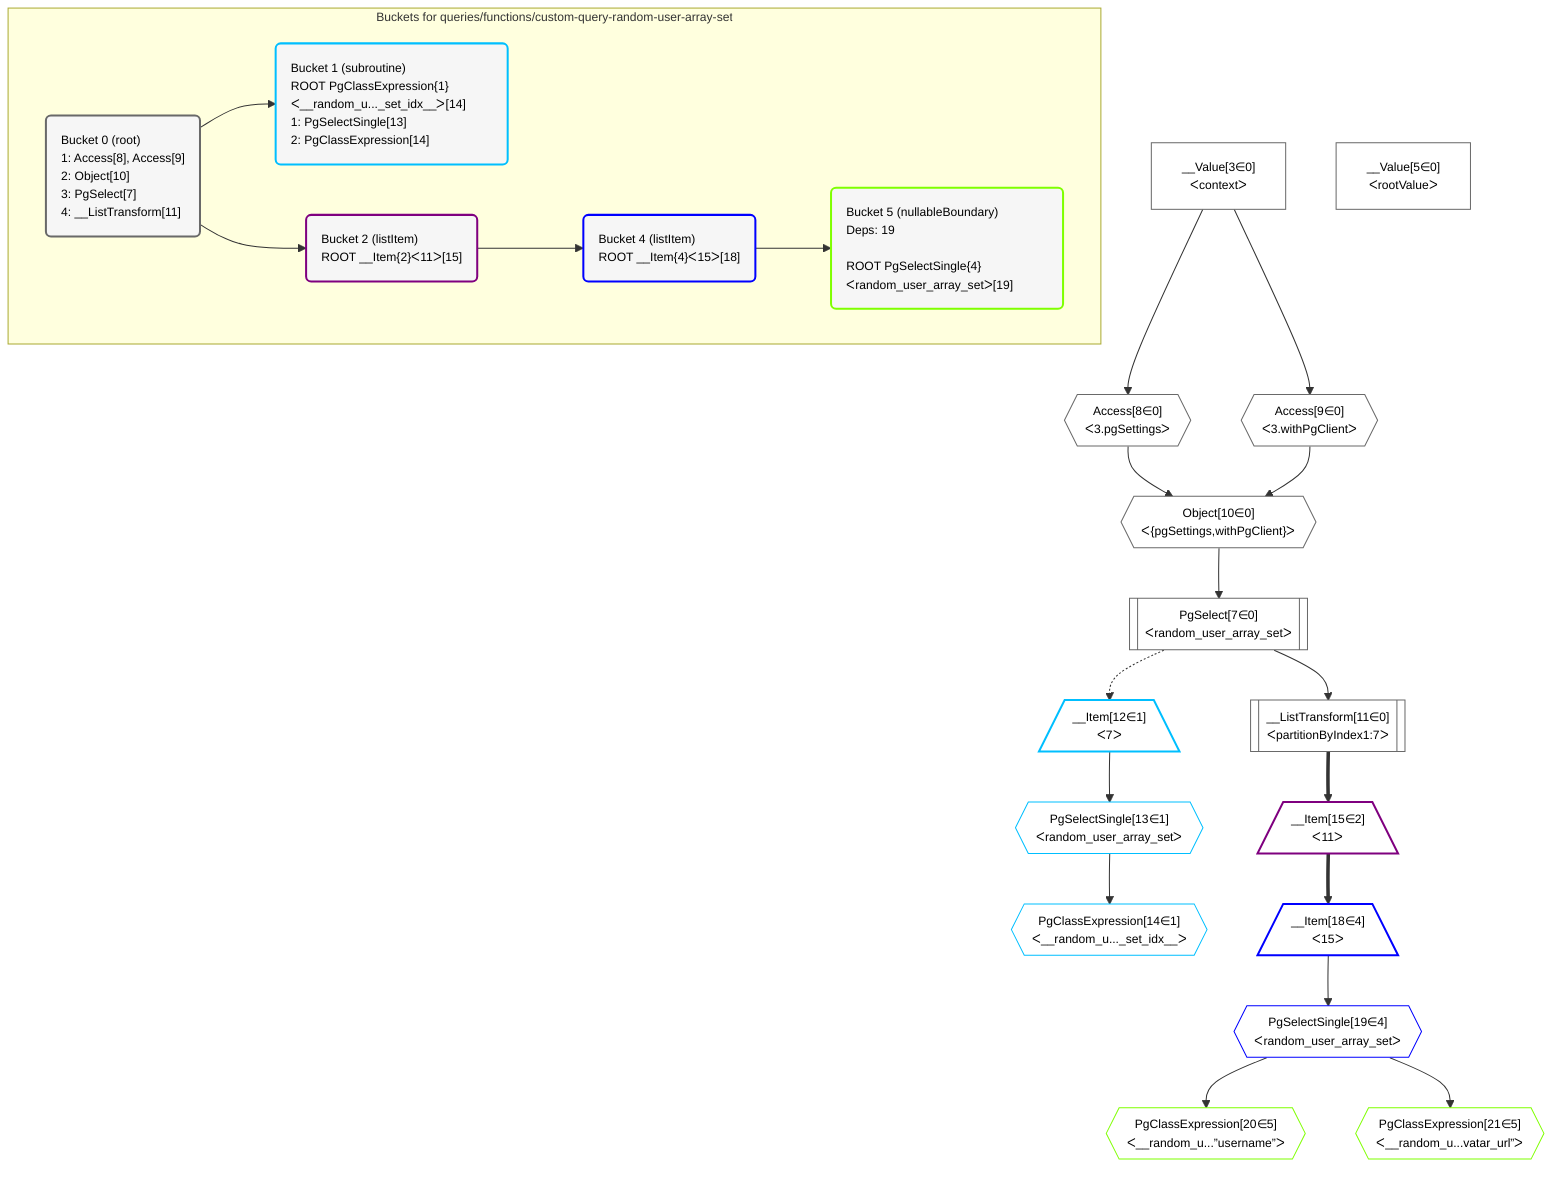 %%{init: {'themeVariables': { 'fontSize': '12px'}}}%%
graph TD
    classDef path fill:#eee,stroke:#000,color:#000
    classDef plan fill:#fff,stroke-width:1px,color:#000
    classDef itemplan fill:#fff,stroke-width:2px,color:#000
    classDef unbatchedplan fill:#dff,stroke-width:1px,color:#000
    classDef sideeffectplan fill:#fcc,stroke-width:2px,color:#000
    classDef bucket fill:#f6f6f6,color:#000,stroke-width:2px,text-align:left


    %% define steps
    __Value3["__Value[3∈0]<br />ᐸcontextᐳ"]:::plan
    __Value5["__Value[5∈0]<br />ᐸrootValueᐳ"]:::plan
    Access8{{"Access[8∈0]<br />ᐸ3.pgSettingsᐳ"}}:::plan
    Access9{{"Access[9∈0]<br />ᐸ3.withPgClientᐳ"}}:::plan
    Object10{{"Object[10∈0]<br />ᐸ{pgSettings,withPgClient}ᐳ"}}:::plan
    PgSelect7[["PgSelect[7∈0]<br />ᐸrandom_user_array_setᐳ"]]:::plan
    __ListTransform11[["__ListTransform[11∈0]<br />ᐸpartitionByIndex1:7ᐳ"]]:::plan
    __Item12[/"__Item[12∈1]<br />ᐸ7ᐳ"\]:::itemplan
    PgSelectSingle13{{"PgSelectSingle[13∈1]<br />ᐸrandom_user_array_setᐳ"}}:::plan
    PgClassExpression14{{"PgClassExpression[14∈1]<br />ᐸ__random_u..._set_idx__ᐳ"}}:::plan
    __Item15[/"__Item[15∈2]<br />ᐸ11ᐳ"\]:::itemplan
    __Item18[/"__Item[18∈4]<br />ᐸ15ᐳ"\]:::itemplan
    PgSelectSingle19{{"PgSelectSingle[19∈4]<br />ᐸrandom_user_array_setᐳ"}}:::plan
    PgClassExpression20{{"PgClassExpression[20∈5]<br />ᐸ__random_u...”username”ᐳ"}}:::plan
    PgClassExpression21{{"PgClassExpression[21∈5]<br />ᐸ__random_u...vatar_url”ᐳ"}}:::plan

    %% plan dependencies
    __Value3 --> Access8
    __Value3 --> Access9
    Access8 & Access9 --> Object10
    Object10 --> PgSelect7
    PgSelect7 --> __ListTransform11
    PgSelect7 -.-> __Item12
    __Item12 --> PgSelectSingle13
    PgSelectSingle13 --> PgClassExpression14
    __ListTransform11 ==> __Item15
    __Item15 ==> __Item18
    __Item18 --> PgSelectSingle19
    PgSelectSingle19 --> PgClassExpression20
    PgSelectSingle19 --> PgClassExpression21

    subgraph "Buckets for queries/functions/custom-query-random-user-array-set"
    Bucket0("Bucket 0 (root)<br />1: Access[8], Access[9]<br />2: Object[10]<br />3: PgSelect[7]<br />4: __ListTransform[11]"):::bucket
    classDef bucket0 stroke:#696969
    class Bucket0,__Value3,__Value5,PgSelect7,Access8,Access9,Object10,__ListTransform11 bucket0
    Bucket1("Bucket 1 (subroutine)<br />ROOT PgClassExpression{1}ᐸ__random_u..._set_idx__ᐳ[14]<br />1: PgSelectSingle[13]<br />2: PgClassExpression[14]"):::bucket
    classDef bucket1 stroke:#00bfff
    class Bucket1,__Item12,PgSelectSingle13,PgClassExpression14 bucket1
    Bucket2("Bucket 2 (listItem)<br />ROOT __Item{2}ᐸ11ᐳ[15]"):::bucket
    classDef bucket2 stroke:#7f007f
    class Bucket2,__Item15 bucket2
    Bucket4("Bucket 4 (listItem)<br />ROOT __Item{4}ᐸ15ᐳ[18]"):::bucket
    classDef bucket4 stroke:#0000ff
    class Bucket4,__Item18,PgSelectSingle19 bucket4
    Bucket5("Bucket 5 (nullableBoundary)<br />Deps: 19<br /><br />ROOT PgSelectSingle{4}ᐸrandom_user_array_setᐳ[19]"):::bucket
    classDef bucket5 stroke:#7fff00
    class Bucket5,PgClassExpression20,PgClassExpression21 bucket5
    Bucket0 --> Bucket1 & Bucket2
    Bucket2 --> Bucket4
    Bucket4 --> Bucket5
    end